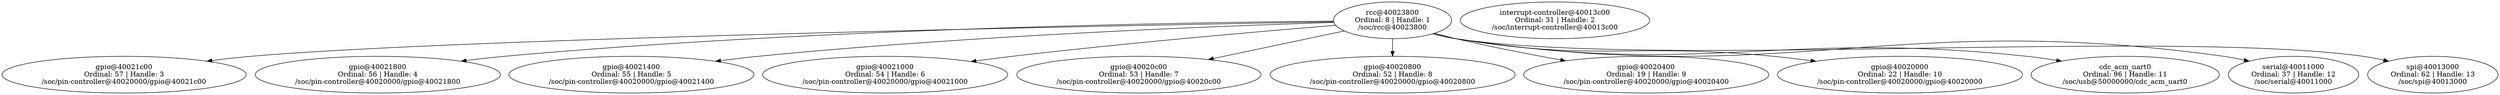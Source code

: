 // /mnt/d/code/zephyrproject/zephyr-dw3000/build/zephyr/zephyr_pre0.elf
digraph "Device dependency graph" {
	8 [label="rcc@40023800\nOrdinal: 8 | Handle: 1\n/soc/rcc@40023800"]
	31 [label="interrupt-controller@40013c00\nOrdinal: 31 | Handle: 2\n/soc/interrupt-controller@40013c00"]
	57 [label="gpio@40021c00\nOrdinal: 57 | Handle: 3\n/soc/pin-controller@40020000/gpio@40021c00"]
	56 [label="gpio@40021800\nOrdinal: 56 | Handle: 4\n/soc/pin-controller@40020000/gpio@40021800"]
	55 [label="gpio@40021400\nOrdinal: 55 | Handle: 5\n/soc/pin-controller@40020000/gpio@40021400"]
	54 [label="gpio@40021000\nOrdinal: 54 | Handle: 6\n/soc/pin-controller@40020000/gpio@40021000"]
	53 [label="gpio@40020c00\nOrdinal: 53 | Handle: 7\n/soc/pin-controller@40020000/gpio@40020c00"]
	52 [label="gpio@40020800\nOrdinal: 52 | Handle: 8\n/soc/pin-controller@40020000/gpio@40020800"]
	19 [label="gpio@40020400\nOrdinal: 19 | Handle: 9\n/soc/pin-controller@40020000/gpio@40020400"]
	22 [label="gpio@40020000\nOrdinal: 22 | Handle: 10\n/soc/pin-controller@40020000/gpio@40020000"]
	96 [label="cdc_acm_uart0\nOrdinal: 96 | Handle: 11\n/soc/usb@50000000/cdc_acm_uart0"]
	37 [label="serial@40011000\nOrdinal: 37 | Handle: 12\n/soc/serial@40011000"]
	62 [label="spi@40013000\nOrdinal: 62 | Handle: 13\n/soc/spi@40013000"]
	8 -> 54
	8 -> 53
	8 -> 55
	8 -> 62
	8 -> 52
	8 -> 19
	8 -> 37
	8 -> 96
	8 -> 22
	8 -> 57
	8 -> 56
}
